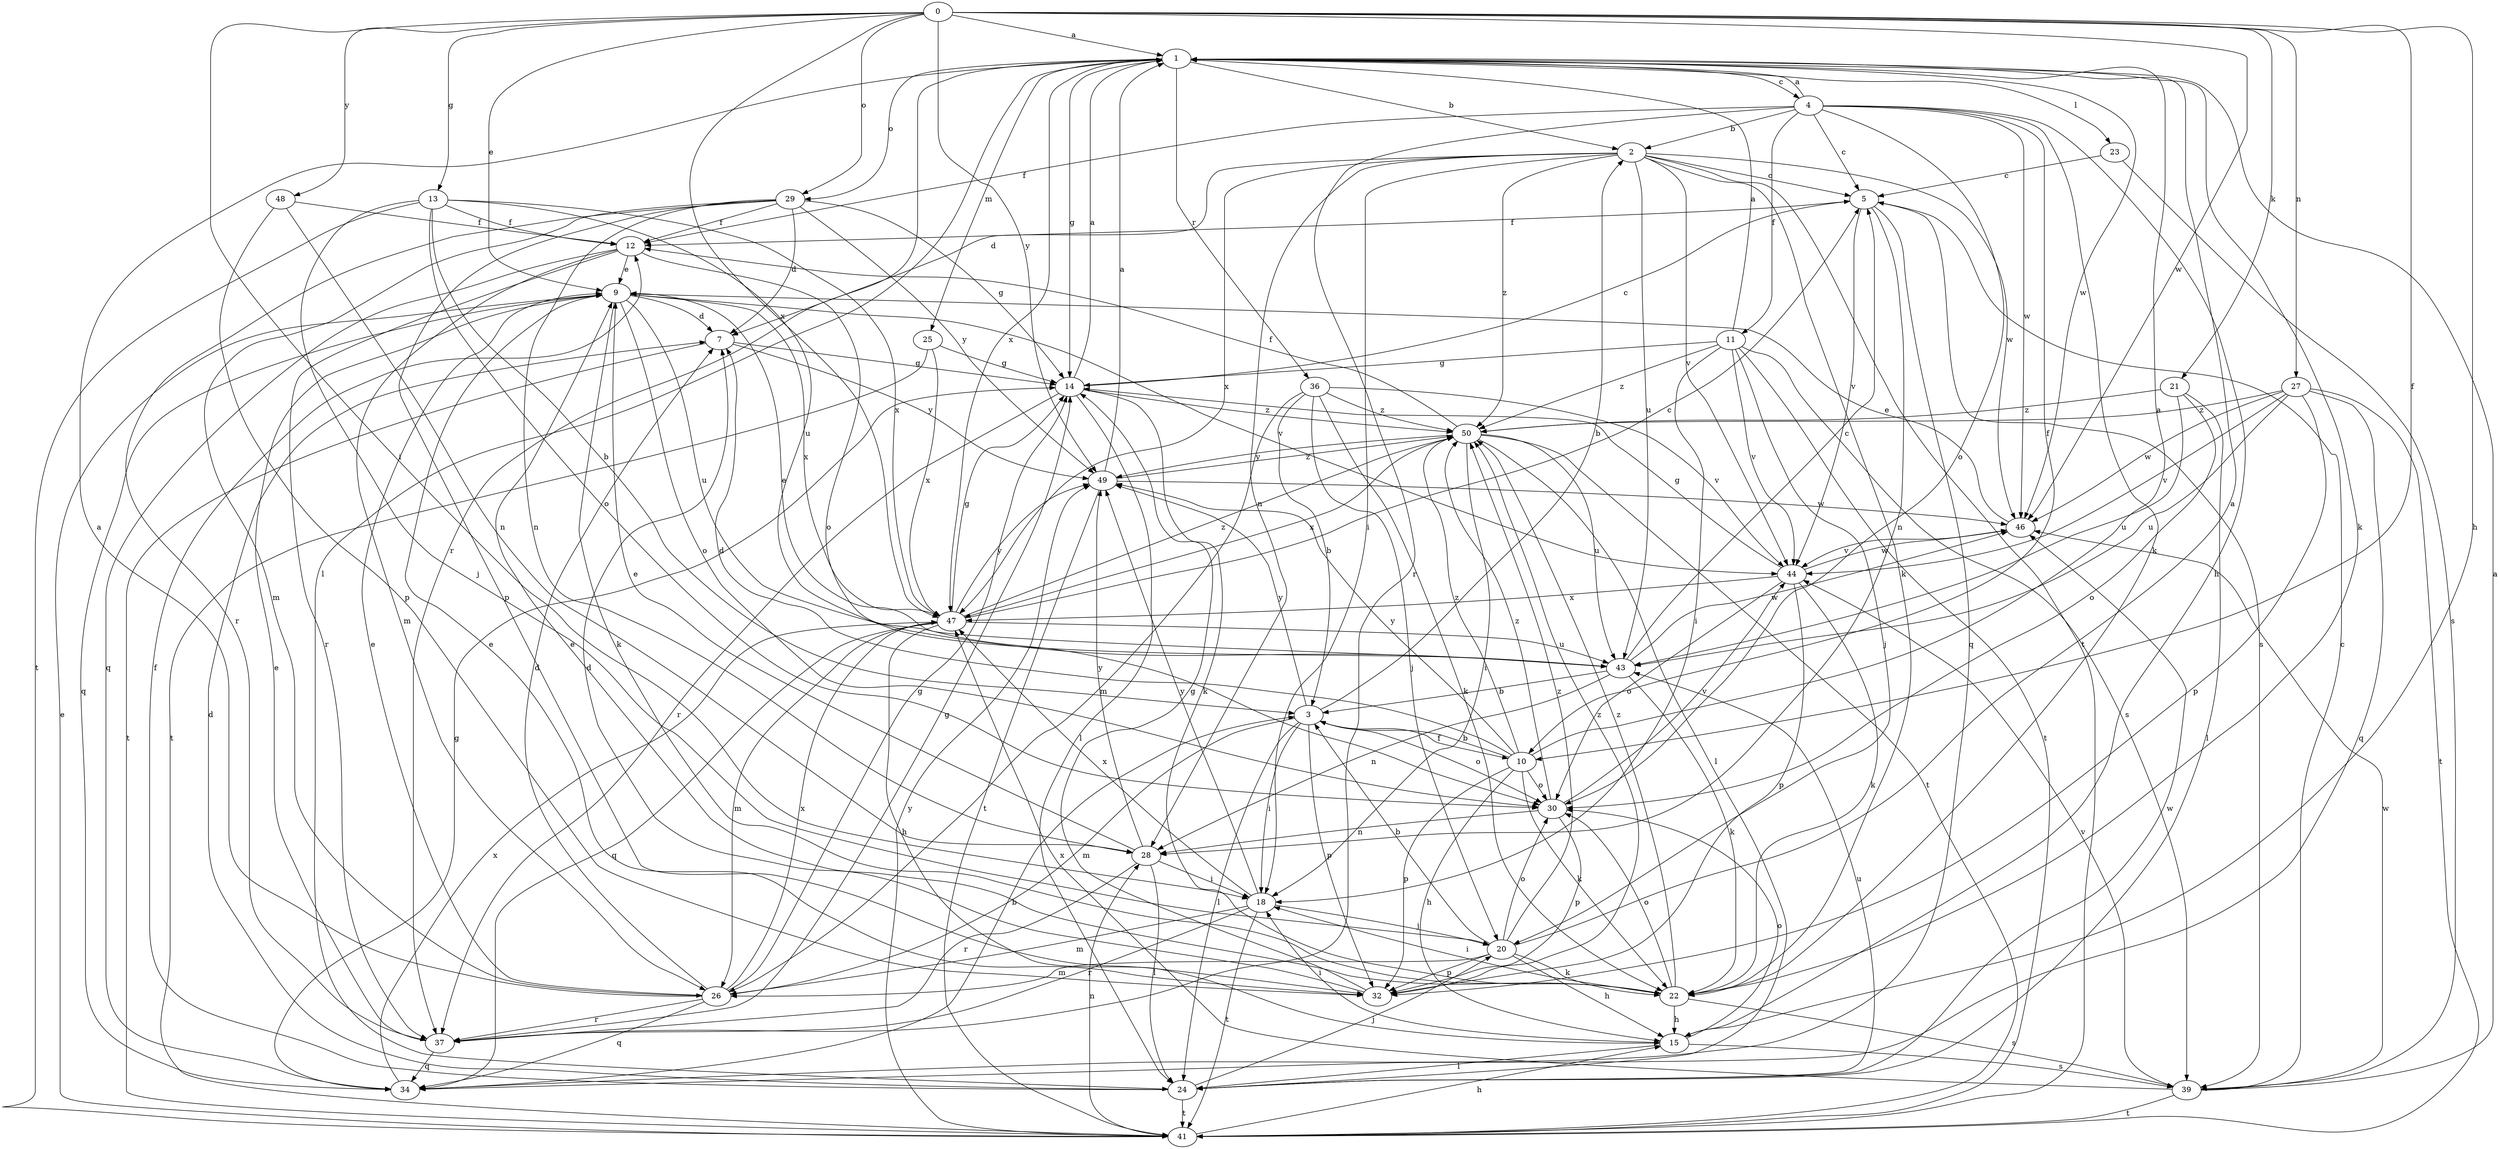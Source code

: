 strict digraph  {
0;
1;
2;
3;
4;
5;
7;
9;
10;
11;
12;
13;
14;
15;
18;
20;
21;
22;
23;
24;
25;
26;
27;
28;
29;
30;
32;
34;
36;
37;
39;
41;
43;
44;
46;
47;
48;
49;
50;
0 -> 1  [label=a];
0 -> 9  [label=e];
0 -> 10  [label=f];
0 -> 13  [label=g];
0 -> 15  [label=h];
0 -> 18  [label=i];
0 -> 21  [label=k];
0 -> 27  [label=n];
0 -> 29  [label=o];
0 -> 46  [label=w];
0 -> 47  [label=x];
0 -> 48  [label=y];
0 -> 49  [label=y];
1 -> 2  [label=b];
1 -> 4  [label=c];
1 -> 14  [label=g];
1 -> 22  [label=k];
1 -> 23  [label=l];
1 -> 24  [label=l];
1 -> 25  [label=m];
1 -> 29  [label=o];
1 -> 36  [label=r];
1 -> 37  [label=r];
1 -> 46  [label=w];
1 -> 47  [label=x];
2 -> 5  [label=c];
2 -> 7  [label=d];
2 -> 18  [label=i];
2 -> 22  [label=k];
2 -> 28  [label=n];
2 -> 41  [label=t];
2 -> 43  [label=u];
2 -> 44  [label=v];
2 -> 46  [label=w];
2 -> 47  [label=x];
2 -> 50  [label=z];
3 -> 2  [label=b];
3 -> 10  [label=f];
3 -> 18  [label=i];
3 -> 24  [label=l];
3 -> 26  [label=m];
3 -> 30  [label=o];
3 -> 32  [label=p];
3 -> 49  [label=y];
4 -> 1  [label=a];
4 -> 2  [label=b];
4 -> 5  [label=c];
4 -> 10  [label=f];
4 -> 11  [label=f];
4 -> 12  [label=f];
4 -> 15  [label=h];
4 -> 22  [label=k];
4 -> 30  [label=o];
4 -> 37  [label=r];
4 -> 46  [label=w];
5 -> 12  [label=f];
5 -> 28  [label=n];
5 -> 34  [label=q];
5 -> 39  [label=s];
5 -> 44  [label=v];
7 -> 14  [label=g];
7 -> 41  [label=t];
7 -> 49  [label=y];
9 -> 7  [label=d];
9 -> 22  [label=k];
9 -> 30  [label=o];
9 -> 34  [label=q];
9 -> 43  [label=u];
9 -> 44  [label=v];
9 -> 47  [label=x];
10 -> 1  [label=a];
10 -> 3  [label=b];
10 -> 7  [label=d];
10 -> 15  [label=h];
10 -> 22  [label=k];
10 -> 30  [label=o];
10 -> 32  [label=p];
10 -> 49  [label=y];
10 -> 50  [label=z];
11 -> 1  [label=a];
11 -> 14  [label=g];
11 -> 18  [label=i];
11 -> 20  [label=j];
11 -> 39  [label=s];
11 -> 41  [label=t];
11 -> 44  [label=v];
11 -> 50  [label=z];
12 -> 9  [label=e];
12 -> 26  [label=m];
12 -> 30  [label=o];
12 -> 34  [label=q];
12 -> 37  [label=r];
13 -> 3  [label=b];
13 -> 12  [label=f];
13 -> 20  [label=j];
13 -> 30  [label=o];
13 -> 41  [label=t];
13 -> 43  [label=u];
13 -> 47  [label=x];
14 -> 1  [label=a];
14 -> 5  [label=c];
14 -> 22  [label=k];
14 -> 24  [label=l];
14 -> 37  [label=r];
14 -> 50  [label=z];
15 -> 18  [label=i];
15 -> 24  [label=l];
15 -> 30  [label=o];
15 -> 39  [label=s];
18 -> 20  [label=j];
18 -> 26  [label=m];
18 -> 37  [label=r];
18 -> 41  [label=t];
18 -> 47  [label=x];
18 -> 49  [label=y];
20 -> 1  [label=a];
20 -> 3  [label=b];
20 -> 15  [label=h];
20 -> 22  [label=k];
20 -> 26  [label=m];
20 -> 30  [label=o];
20 -> 32  [label=p];
20 -> 50  [label=z];
21 -> 24  [label=l];
21 -> 30  [label=o];
21 -> 43  [label=u];
21 -> 50  [label=z];
22 -> 9  [label=e];
22 -> 15  [label=h];
22 -> 18  [label=i];
22 -> 30  [label=o];
22 -> 39  [label=s];
22 -> 50  [label=z];
23 -> 5  [label=c];
23 -> 39  [label=s];
24 -> 7  [label=d];
24 -> 12  [label=f];
24 -> 20  [label=j];
24 -> 41  [label=t];
24 -> 43  [label=u];
24 -> 46  [label=w];
25 -> 14  [label=g];
25 -> 41  [label=t];
25 -> 47  [label=x];
26 -> 1  [label=a];
26 -> 7  [label=d];
26 -> 9  [label=e];
26 -> 14  [label=g];
26 -> 34  [label=q];
26 -> 37  [label=r];
26 -> 47  [label=x];
27 -> 32  [label=p];
27 -> 34  [label=q];
27 -> 41  [label=t];
27 -> 43  [label=u];
27 -> 44  [label=v];
27 -> 46  [label=w];
27 -> 50  [label=z];
28 -> 9  [label=e];
28 -> 18  [label=i];
28 -> 24  [label=l];
28 -> 37  [label=r];
28 -> 49  [label=y];
29 -> 7  [label=d];
29 -> 12  [label=f];
29 -> 14  [label=g];
29 -> 26  [label=m];
29 -> 28  [label=n];
29 -> 32  [label=p];
29 -> 37  [label=r];
29 -> 49  [label=y];
30 -> 28  [label=n];
30 -> 32  [label=p];
30 -> 44  [label=v];
30 -> 50  [label=z];
32 -> 7  [label=d];
32 -> 9  [label=e];
32 -> 14  [label=g];
32 -> 50  [label=z];
34 -> 3  [label=b];
34 -> 14  [label=g];
34 -> 47  [label=x];
36 -> 3  [label=b];
36 -> 20  [label=j];
36 -> 22  [label=k];
36 -> 26  [label=m];
36 -> 44  [label=v];
36 -> 50  [label=z];
37 -> 9  [label=e];
37 -> 14  [label=g];
37 -> 34  [label=q];
39 -> 1  [label=a];
39 -> 5  [label=c];
39 -> 41  [label=t];
39 -> 44  [label=v];
39 -> 46  [label=w];
39 -> 47  [label=x];
41 -> 9  [label=e];
41 -> 15  [label=h];
41 -> 28  [label=n];
41 -> 49  [label=y];
43 -> 3  [label=b];
43 -> 5  [label=c];
43 -> 9  [label=e];
43 -> 22  [label=k];
43 -> 28  [label=n];
43 -> 46  [label=w];
44 -> 14  [label=g];
44 -> 22  [label=k];
44 -> 30  [label=o];
44 -> 32  [label=p];
44 -> 46  [label=w];
44 -> 47  [label=x];
46 -> 9  [label=e];
46 -> 44  [label=v];
47 -> 5  [label=c];
47 -> 14  [label=g];
47 -> 15  [label=h];
47 -> 26  [label=m];
47 -> 34  [label=q];
47 -> 43  [label=u];
47 -> 49  [label=y];
47 -> 50  [label=z];
48 -> 12  [label=f];
48 -> 28  [label=n];
48 -> 32  [label=p];
49 -> 1  [label=a];
49 -> 41  [label=t];
49 -> 46  [label=w];
49 -> 50  [label=z];
50 -> 12  [label=f];
50 -> 18  [label=i];
50 -> 24  [label=l];
50 -> 41  [label=t];
50 -> 43  [label=u];
50 -> 47  [label=x];
50 -> 49  [label=y];
}
